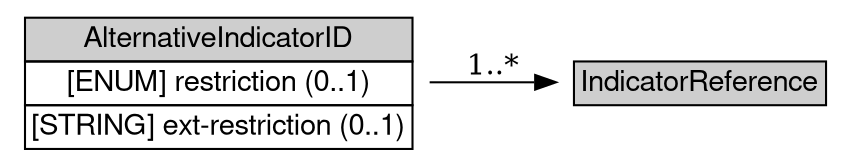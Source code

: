 digraph AlternativeIndicatorID {
	graph [bb="0,0,396,71",
		rankdir=LR
	];
	node [label="\N"];
	AlternativeIndicatorID	 [height=0.98611,
		label=<<table BORDER="0" CELLBORDER="1" CELLSPACING="0"> <tr> <td BGCOLOR="#CECECE" HREF="/html/IODEFv2/AlternativeIndicatorID.html" TITLE="The AlternativeIndicatorID class lists alternative identifiers for an indicator. "><FONT FACE="Nimbus Sans L">AlternativeIndicatorID</FONT></td> </tr>" %<tr><td  HREF="/html/IODEFv2/AlternativeIndicatorID.html" TITLE="See Section 3.3.1."><FONT FACE="Nimbus Sans L">[ENUM] restriction (0..1)</FONT></td></tr>%<tr><td  HREF="/html/IODEFv2/AlternativeIndicatorID.html" TITLE="A means by which to extend the restriction attribute.  See Section 5.1.1."><FONT FACE="Nimbus Sans L">[STRING] ext-restriction (0..1)</FONT></td></tr>%</table>>,
		pos="100,35.5",
		shape=plaintext,
		width=2.7778];
	IndicatorReference	 [height=0.5,
		label=<<table BORDER="0" CELLBORDER="1" CELLSPACING="0"> <tr> <td BGCOLOR="#CECECE" HREF="/html/IODEFv2/IndicatorReference.html" TITLE="The IndicatorReference describes a reference to an indicator. This reference may be to an indicator described in this IODEF document or in a previously exchanged IODEF document. "><FONT FACE="Nimbus Sans L">IndicatorReference</FONT></td> </tr>" %</table>>,
		pos="327.5,35.5",
		shape=plaintext,
		width=1.9028];
	AlternativeIndicatorID -> IndicatorReference	 [label="1..*",
		lp="229.5,43",
		pos="e,258.72,35.5 200.12,35.5 216.35,35.5 232.96,35.5 248.59,35.5"];
}
